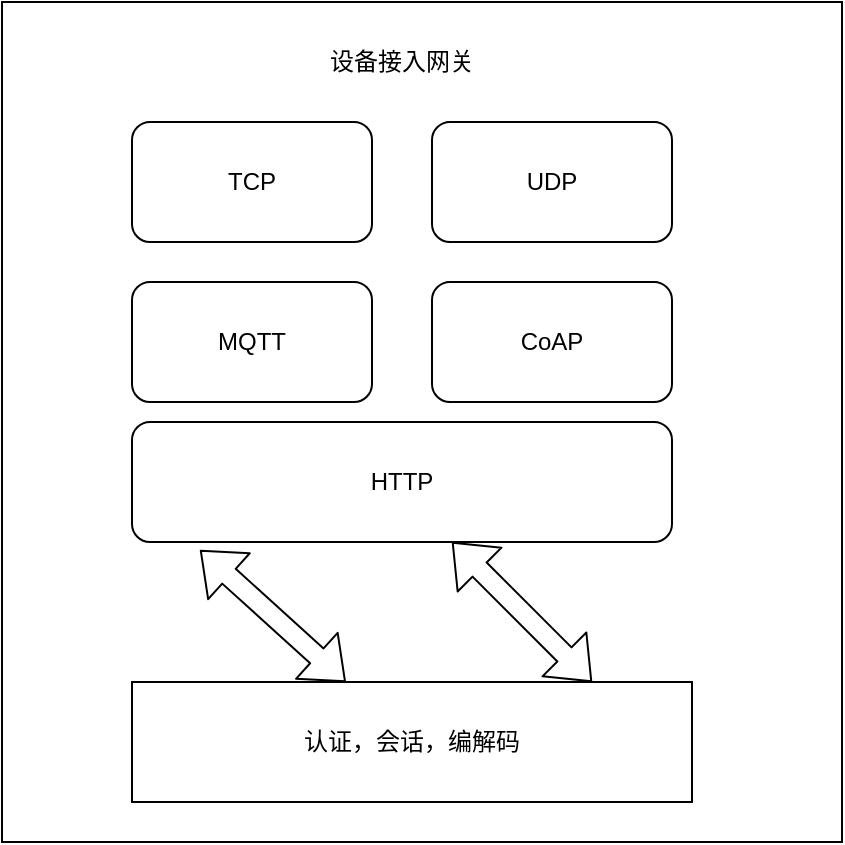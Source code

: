 <mxfile version="14.9.6" type="device"><diagram id="39ZeaEcV6HV5gGfjIjyY" name="第 1 页"><mxGraphModel dx="946" dy="602" grid="1" gridSize="10" guides="1" tooltips="1" connect="1" arrows="1" fold="1" page="1" pageScale="1" pageWidth="827" pageHeight="1169" math="0" shadow="0"><root><mxCell id="0"/><mxCell id="1" parent="0"/><mxCell id="ymp9nhmFKEmelXqY0xOW-1" value="" style="whiteSpace=wrap;html=1;aspect=fixed;" vertex="1" parent="1"><mxGeometry x="295" y="90" width="420" height="420" as="geometry"/></mxCell><mxCell id="ymp9nhmFKEmelXqY0xOW-2" value="设备接入网关" style="text;html=1;strokeColor=none;fillColor=none;align=center;verticalAlign=middle;whiteSpace=wrap;rounded=0;" vertex="1" parent="1"><mxGeometry x="430" y="110" width="130" height="20" as="geometry"/></mxCell><mxCell id="ymp9nhmFKEmelXqY0xOW-3" value="TCP" style="rounded=1;whiteSpace=wrap;html=1;" vertex="1" parent="1"><mxGeometry x="360" y="150" width="120" height="60" as="geometry"/></mxCell><mxCell id="ymp9nhmFKEmelXqY0xOW-4" value="UDP" style="rounded=1;whiteSpace=wrap;html=1;" vertex="1" parent="1"><mxGeometry x="510" y="150" width="120" height="60" as="geometry"/></mxCell><mxCell id="ymp9nhmFKEmelXqY0xOW-5" value="MQTT" style="rounded=1;whiteSpace=wrap;html=1;" vertex="1" parent="1"><mxGeometry x="360" y="230" width="120" height="60" as="geometry"/></mxCell><mxCell id="ymp9nhmFKEmelXqY0xOW-6" value="CoAP" style="rounded=1;whiteSpace=wrap;html=1;" vertex="1" parent="1"><mxGeometry x="510" y="230" width="120" height="60" as="geometry"/></mxCell><mxCell id="ymp9nhmFKEmelXqY0xOW-7" value="HTTP" style="rounded=1;whiteSpace=wrap;html=1;" vertex="1" parent="1"><mxGeometry x="360" y="300" width="270" height="60" as="geometry"/></mxCell><mxCell id="ymp9nhmFKEmelXqY0xOW-8" value="认证，会话，编解码" style="rounded=0;whiteSpace=wrap;html=1;" vertex="1" parent="1"><mxGeometry x="360" y="430" width="280" height="60" as="geometry"/></mxCell><mxCell id="ymp9nhmFKEmelXqY0xOW-10" value="" style="shape=flexArrow;endArrow=classic;startArrow=classic;html=1;entryX=0.126;entryY=1.067;entryDx=0;entryDy=0;entryPerimeter=0;" edge="1" parent="1" source="ymp9nhmFKEmelXqY0xOW-8" target="ymp9nhmFKEmelXqY0xOW-7"><mxGeometry width="100" height="100" relative="1" as="geometry"><mxPoint x="350" y="460" as="sourcePoint"/><mxPoint x="450" y="360" as="targetPoint"/></mxGeometry></mxCell><mxCell id="ymp9nhmFKEmelXqY0xOW-11" value="" style="shape=flexArrow;endArrow=classic;startArrow=classic;html=1;entryX=0.126;entryY=1.067;entryDx=0;entryDy=0;entryPerimeter=0;" edge="1" parent="1"><mxGeometry width="100" height="100" relative="1" as="geometry"><mxPoint x="590" y="430" as="sourcePoint"/><mxPoint x="520" y="360" as="targetPoint"/></mxGeometry></mxCell></root></mxGraphModel></diagram></mxfile>